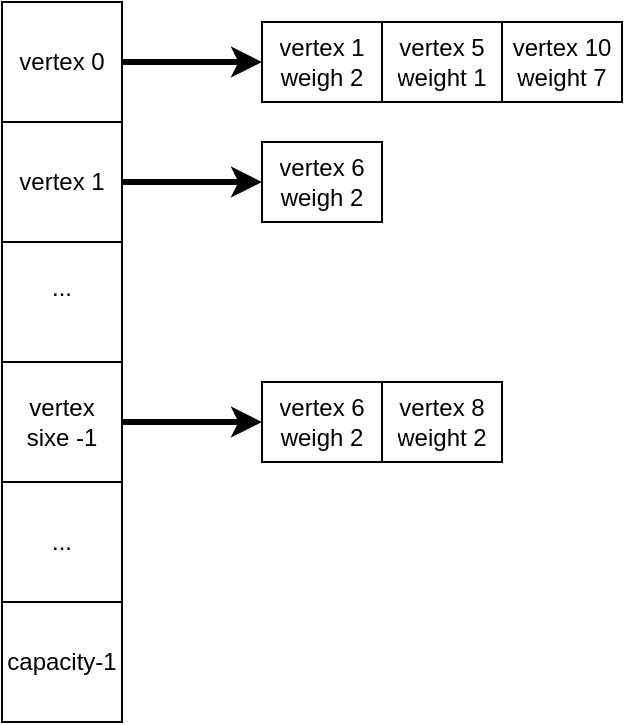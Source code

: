 <mxfile version="24.7.17">
  <diagram name="Page-1" id="CdeRfOoKGW2_QS5fZYu4">
    <mxGraphModel dx="1103" dy="995" grid="1" gridSize="10" guides="1" tooltips="1" connect="1" arrows="1" fold="1" page="1" pageScale="1" pageWidth="827" pageHeight="1169" math="0" shadow="0">
      <root>
        <mxCell id="0" />
        <mxCell id="1" parent="0" />
        <mxCell id="gjI46qRAoamKDPoCEm1t-14" value="" style="shape=table;startSize=0;container=1;collapsible=0;childLayout=tableLayout;" vertex="1" parent="1">
          <mxGeometry x="100" y="280" width="60" height="360" as="geometry" />
        </mxCell>
        <mxCell id="gjI46qRAoamKDPoCEm1t-15" value="" style="shape=tableRow;horizontal=0;startSize=0;swimlaneHead=0;swimlaneBody=0;strokeColor=inherit;top=0;left=0;bottom=0;right=0;collapsible=0;dropTarget=0;fillColor=none;points=[[0,0.5],[1,0.5]];portConstraint=eastwest;" vertex="1" parent="gjI46qRAoamKDPoCEm1t-14">
          <mxGeometry width="60" height="60" as="geometry" />
        </mxCell>
        <mxCell id="gjI46qRAoamKDPoCEm1t-16" value="vertex 0" style="shape=partialRectangle;html=1;whiteSpace=wrap;connectable=0;strokeColor=inherit;overflow=hidden;fillColor=none;top=0;left=0;bottom=0;right=0;pointerEvents=1;" vertex="1" parent="gjI46qRAoamKDPoCEm1t-15">
          <mxGeometry width="60" height="60" as="geometry">
            <mxRectangle width="60" height="60" as="alternateBounds" />
          </mxGeometry>
        </mxCell>
        <mxCell id="gjI46qRAoamKDPoCEm1t-17" value="" style="shape=tableRow;horizontal=0;startSize=0;swimlaneHead=0;swimlaneBody=0;strokeColor=inherit;top=0;left=0;bottom=0;right=0;collapsible=0;dropTarget=0;fillColor=none;points=[[0,0.5],[1,0.5]];portConstraint=eastwest;" vertex="1" parent="gjI46qRAoamKDPoCEm1t-14">
          <mxGeometry y="60" width="60" height="60" as="geometry" />
        </mxCell>
        <mxCell id="gjI46qRAoamKDPoCEm1t-18" value="vertex 1" style="shape=partialRectangle;html=1;whiteSpace=wrap;connectable=0;strokeColor=inherit;overflow=hidden;fillColor=none;top=0;left=0;bottom=0;right=0;pointerEvents=1;" vertex="1" parent="gjI46qRAoamKDPoCEm1t-17">
          <mxGeometry width="60" height="60" as="geometry">
            <mxRectangle width="60" height="60" as="alternateBounds" />
          </mxGeometry>
        </mxCell>
        <mxCell id="gjI46qRAoamKDPoCEm1t-19" value="" style="shape=tableRow;horizontal=0;startSize=0;swimlaneHead=0;swimlaneBody=0;strokeColor=inherit;top=0;left=0;bottom=0;right=0;collapsible=0;dropTarget=0;fillColor=none;points=[[0,0.5],[1,0.5]];portConstraint=eastwest;" vertex="1" parent="gjI46qRAoamKDPoCEm1t-14">
          <mxGeometry y="120" width="60" height="60" as="geometry" />
        </mxCell>
        <mxCell id="gjI46qRAoamKDPoCEm1t-20" value="...&lt;div&gt;&lt;br&gt;&lt;/div&gt;" style="shape=partialRectangle;html=1;whiteSpace=wrap;connectable=0;strokeColor=inherit;overflow=hidden;fillColor=none;top=0;left=0;bottom=0;right=0;pointerEvents=1;" vertex="1" parent="gjI46qRAoamKDPoCEm1t-19">
          <mxGeometry width="60" height="60" as="geometry">
            <mxRectangle width="60" height="60" as="alternateBounds" />
          </mxGeometry>
        </mxCell>
        <mxCell id="gjI46qRAoamKDPoCEm1t-21" value="" style="shape=tableRow;horizontal=0;startSize=0;swimlaneHead=0;swimlaneBody=0;strokeColor=inherit;top=0;left=0;bottom=0;right=0;collapsible=0;dropTarget=0;fillColor=none;points=[[0,0.5],[1,0.5]];portConstraint=eastwest;" vertex="1" parent="gjI46qRAoamKDPoCEm1t-14">
          <mxGeometry y="180" width="60" height="60" as="geometry" />
        </mxCell>
        <mxCell id="gjI46qRAoamKDPoCEm1t-22" value="vertex&lt;div&gt;sixe -1&lt;/div&gt;" style="shape=partialRectangle;html=1;whiteSpace=wrap;connectable=0;strokeColor=inherit;overflow=hidden;fillColor=none;top=0;left=0;bottom=0;right=0;pointerEvents=1;" vertex="1" parent="gjI46qRAoamKDPoCEm1t-21">
          <mxGeometry width="60" height="60" as="geometry">
            <mxRectangle width="60" height="60" as="alternateBounds" />
          </mxGeometry>
        </mxCell>
        <mxCell id="gjI46qRAoamKDPoCEm1t-23" value="" style="shape=tableRow;horizontal=0;startSize=0;swimlaneHead=0;swimlaneBody=0;strokeColor=inherit;top=0;left=0;bottom=0;right=0;collapsible=0;dropTarget=0;fillColor=none;points=[[0,0.5],[1,0.5]];portConstraint=eastwest;" vertex="1" parent="gjI46qRAoamKDPoCEm1t-14">
          <mxGeometry y="240" width="60" height="60" as="geometry" />
        </mxCell>
        <mxCell id="gjI46qRAoamKDPoCEm1t-24" value="..." style="shape=partialRectangle;html=1;whiteSpace=wrap;connectable=0;strokeColor=inherit;overflow=hidden;fillColor=none;top=0;left=0;bottom=0;right=0;pointerEvents=1;" vertex="1" parent="gjI46qRAoamKDPoCEm1t-23">
          <mxGeometry width="60" height="60" as="geometry">
            <mxRectangle width="60" height="60" as="alternateBounds" />
          </mxGeometry>
        </mxCell>
        <mxCell id="gjI46qRAoamKDPoCEm1t-27" value="" style="shape=tableRow;horizontal=0;startSize=0;swimlaneHead=0;swimlaneBody=0;strokeColor=inherit;top=0;left=0;bottom=0;right=0;collapsible=0;dropTarget=0;fillColor=none;points=[[0,0.5],[1,0.5]];portConstraint=eastwest;" vertex="1" parent="gjI46qRAoamKDPoCEm1t-14">
          <mxGeometry y="300" width="60" height="60" as="geometry" />
        </mxCell>
        <mxCell id="gjI46qRAoamKDPoCEm1t-28" value="capacity-1" style="shape=partialRectangle;html=1;whiteSpace=wrap;connectable=0;strokeColor=inherit;overflow=hidden;fillColor=none;top=0;left=0;bottom=0;right=0;pointerEvents=1;" vertex="1" parent="gjI46qRAoamKDPoCEm1t-27">
          <mxGeometry width="60" height="60" as="geometry">
            <mxRectangle width="60" height="60" as="alternateBounds" />
          </mxGeometry>
        </mxCell>
        <mxCell id="gjI46qRAoamKDPoCEm1t-29" value="" style="shape=table;startSize=0;container=1;collapsible=0;childLayout=tableLayout;" vertex="1" parent="1">
          <mxGeometry x="230" y="290" width="180" height="40" as="geometry" />
        </mxCell>
        <mxCell id="gjI46qRAoamKDPoCEm1t-30" value="" style="shape=tableRow;horizontal=0;startSize=0;swimlaneHead=0;swimlaneBody=0;strokeColor=inherit;top=0;left=0;bottom=0;right=0;collapsible=0;dropTarget=0;fillColor=none;points=[[0,0.5],[1,0.5]];portConstraint=eastwest;" vertex="1" parent="gjI46qRAoamKDPoCEm1t-29">
          <mxGeometry width="180" height="40" as="geometry" />
        </mxCell>
        <mxCell id="gjI46qRAoamKDPoCEm1t-31" value="vertex 1&lt;div&gt;weigh 2&lt;/div&gt;" style="shape=partialRectangle;html=1;whiteSpace=wrap;connectable=0;strokeColor=inherit;overflow=hidden;fillColor=none;top=0;left=0;bottom=0;right=0;pointerEvents=1;" vertex="1" parent="gjI46qRAoamKDPoCEm1t-30">
          <mxGeometry width="60" height="40" as="geometry">
            <mxRectangle width="60" height="40" as="alternateBounds" />
          </mxGeometry>
        </mxCell>
        <mxCell id="gjI46qRAoamKDPoCEm1t-32" value="vertex 5&lt;div&gt;weight 1&lt;/div&gt;" style="shape=partialRectangle;html=1;whiteSpace=wrap;connectable=0;strokeColor=inherit;overflow=hidden;fillColor=none;top=0;left=0;bottom=0;right=0;pointerEvents=1;" vertex="1" parent="gjI46qRAoamKDPoCEm1t-30">
          <mxGeometry x="60" width="60" height="40" as="geometry">
            <mxRectangle width="60" height="40" as="alternateBounds" />
          </mxGeometry>
        </mxCell>
        <mxCell id="gjI46qRAoamKDPoCEm1t-33" value="vertex 10&lt;div&gt;weight 7&lt;/div&gt;" style="shape=partialRectangle;html=1;whiteSpace=wrap;connectable=0;strokeColor=inherit;overflow=hidden;fillColor=none;top=0;left=0;bottom=0;right=0;pointerEvents=1;" vertex="1" parent="gjI46qRAoamKDPoCEm1t-30">
          <mxGeometry x="120" width="60" height="40" as="geometry">
            <mxRectangle width="60" height="40" as="alternateBounds" />
          </mxGeometry>
        </mxCell>
        <mxCell id="gjI46qRAoamKDPoCEm1t-35" style="edgeStyle=orthogonalEdgeStyle;rounded=0;orthogonalLoop=1;jettySize=auto;html=1;strokeWidth=3;" edge="1" parent="1" source="gjI46qRAoamKDPoCEm1t-15" target="gjI46qRAoamKDPoCEm1t-30">
          <mxGeometry relative="1" as="geometry" />
        </mxCell>
        <mxCell id="gjI46qRAoamKDPoCEm1t-36" value="" style="shape=table;startSize=0;container=1;collapsible=0;childLayout=tableLayout;" vertex="1" parent="1">
          <mxGeometry x="230" y="350" width="60" height="40" as="geometry" />
        </mxCell>
        <mxCell id="gjI46qRAoamKDPoCEm1t-37" value="" style="shape=tableRow;horizontal=0;startSize=0;swimlaneHead=0;swimlaneBody=0;strokeColor=inherit;top=0;left=0;bottom=0;right=0;collapsible=0;dropTarget=0;fillColor=none;points=[[0,0.5],[1,0.5]];portConstraint=eastwest;" vertex="1" parent="gjI46qRAoamKDPoCEm1t-36">
          <mxGeometry width="60" height="40" as="geometry" />
        </mxCell>
        <mxCell id="gjI46qRAoamKDPoCEm1t-38" value="vertex 6&lt;div&gt;weigh 2&lt;/div&gt;" style="shape=partialRectangle;html=1;whiteSpace=wrap;connectable=0;strokeColor=inherit;overflow=hidden;fillColor=none;top=0;left=0;bottom=0;right=0;pointerEvents=1;" vertex="1" parent="gjI46qRAoamKDPoCEm1t-37">
          <mxGeometry width="60" height="40" as="geometry">
            <mxRectangle width="60" height="40" as="alternateBounds" />
          </mxGeometry>
        </mxCell>
        <mxCell id="gjI46qRAoamKDPoCEm1t-41" style="edgeStyle=orthogonalEdgeStyle;rounded=0;orthogonalLoop=1;jettySize=auto;html=1;entryX=0;entryY=0.5;entryDx=0;entryDy=0;strokeWidth=3;" edge="1" parent="1" source="gjI46qRAoamKDPoCEm1t-17" target="gjI46qRAoamKDPoCEm1t-37">
          <mxGeometry relative="1" as="geometry" />
        </mxCell>
        <mxCell id="gjI46qRAoamKDPoCEm1t-42" value="" style="shape=table;startSize=0;container=1;collapsible=0;childLayout=tableLayout;" vertex="1" parent="1">
          <mxGeometry x="230" y="470" width="120" height="40" as="geometry" />
        </mxCell>
        <mxCell id="gjI46qRAoamKDPoCEm1t-43" value="" style="shape=tableRow;horizontal=0;startSize=0;swimlaneHead=0;swimlaneBody=0;strokeColor=inherit;top=0;left=0;bottom=0;right=0;collapsible=0;dropTarget=0;fillColor=none;points=[[0,0.5],[1,0.5]];portConstraint=eastwest;" vertex="1" parent="gjI46qRAoamKDPoCEm1t-42">
          <mxGeometry width="120" height="40" as="geometry" />
        </mxCell>
        <mxCell id="gjI46qRAoamKDPoCEm1t-44" value="vertex 6&lt;div&gt;weigh 2&lt;/div&gt;" style="shape=partialRectangle;html=1;whiteSpace=wrap;connectable=0;strokeColor=inherit;overflow=hidden;fillColor=none;top=0;left=0;bottom=0;right=0;pointerEvents=1;" vertex="1" parent="gjI46qRAoamKDPoCEm1t-43">
          <mxGeometry width="60" height="40" as="geometry">
            <mxRectangle width="60" height="40" as="alternateBounds" />
          </mxGeometry>
        </mxCell>
        <mxCell id="gjI46qRAoamKDPoCEm1t-46" value="vertex 8&lt;div&gt;weight 2&lt;/div&gt;" style="shape=partialRectangle;html=1;whiteSpace=wrap;connectable=0;strokeColor=inherit;overflow=hidden;fillColor=none;top=0;left=0;bottom=0;right=0;pointerEvents=1;" vertex="1" parent="gjI46qRAoamKDPoCEm1t-43">
          <mxGeometry x="60" width="60" height="40" as="geometry">
            <mxRectangle width="60" height="40" as="alternateBounds" />
          </mxGeometry>
        </mxCell>
        <mxCell id="gjI46qRAoamKDPoCEm1t-45" style="edgeStyle=orthogonalEdgeStyle;rounded=0;orthogonalLoop=1;jettySize=auto;html=1;exitX=1;exitY=0.5;exitDx=0;exitDy=0;entryX=0;entryY=0.5;entryDx=0;entryDy=0;strokeWidth=3;" edge="1" parent="1" source="gjI46qRAoamKDPoCEm1t-21" target="gjI46qRAoamKDPoCEm1t-42">
          <mxGeometry relative="1" as="geometry" />
        </mxCell>
      </root>
    </mxGraphModel>
  </diagram>
</mxfile>
